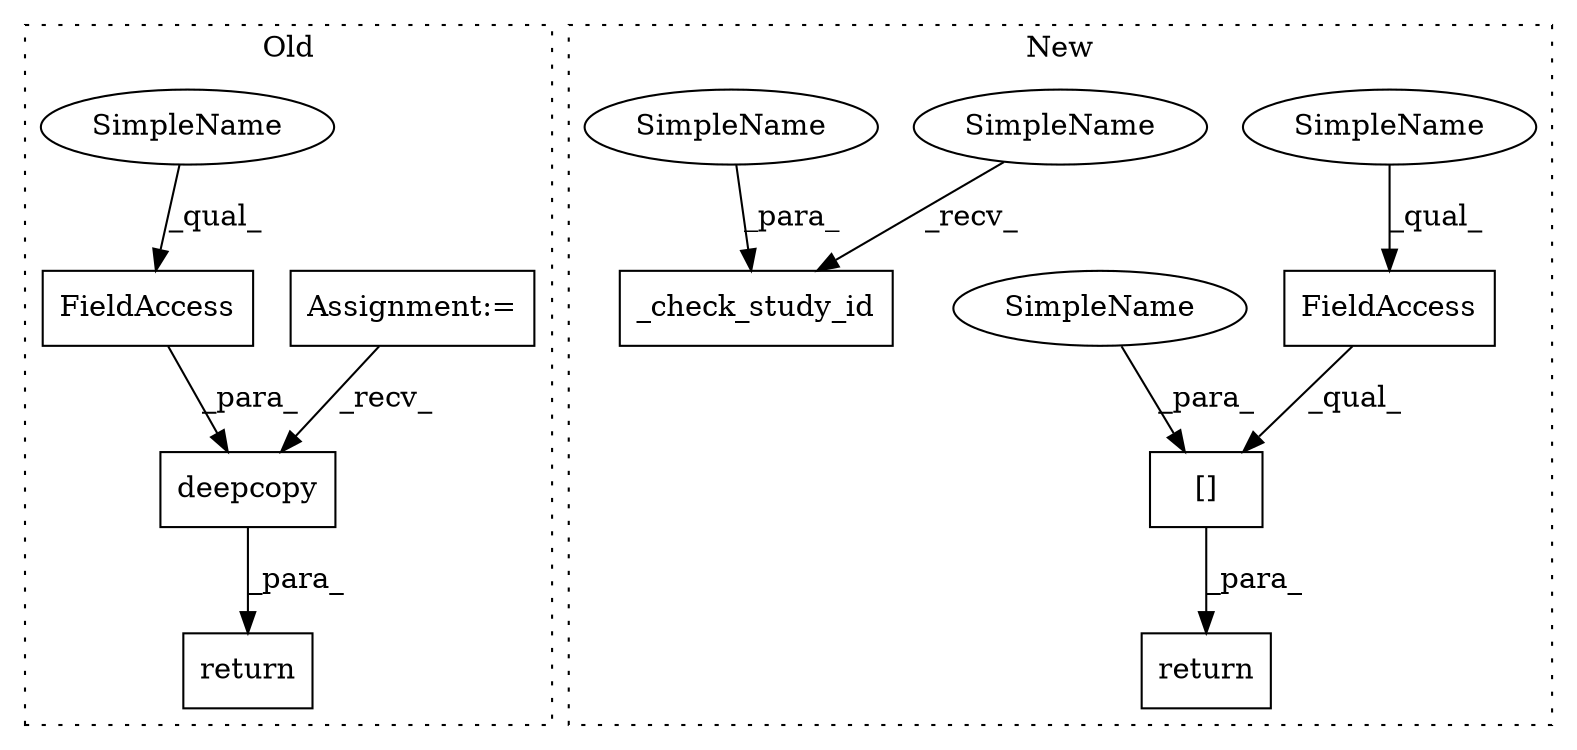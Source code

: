 digraph G {
subgraph cluster0 {
1 [label="deepcopy" a="32" s="3633,3663" l="9,1" shape="box"];
5 [label="FieldAccess" a="22" s="3642" l="21" shape="box"];
6 [label="Assignment:=" a="7" s="3581" l="4" shape="box"];
7 [label="return" a="41" s="3621" l="7" shape="box"];
9 [label="SimpleName" a="42" s="3642" l="4" shape="ellipse"];
label = "Old";
style="dotted";
}
subgraph cluster1 {
2 [label="_check_study_id" a="32" s="5060,5084" l="16,1" shape="box"];
3 [label="[]" a="2" s="5128,5159" l="23,1" shape="box"];
4 [label="FieldAccess" a="22" s="5128" l="22" shape="box"];
8 [label="return" a="41" s="5121" l="7" shape="box"];
10 [label="SimpleName" a="42" s="5128" l="4" shape="ellipse"];
11 [label="SimpleName" a="42" s="5055" l="4" shape="ellipse"];
12 [label="SimpleName" a="42" s="5151" l="8" shape="ellipse"];
13 [label="SimpleName" a="42" s="5076" l="8" shape="ellipse"];
label = "New";
style="dotted";
}
1 -> 7 [label="_para_"];
3 -> 8 [label="_para_"];
4 -> 3 [label="_qual_"];
5 -> 1 [label="_para_"];
6 -> 1 [label="_recv_"];
9 -> 5 [label="_qual_"];
10 -> 4 [label="_qual_"];
11 -> 2 [label="_recv_"];
12 -> 3 [label="_para_"];
13 -> 2 [label="_para_"];
}
